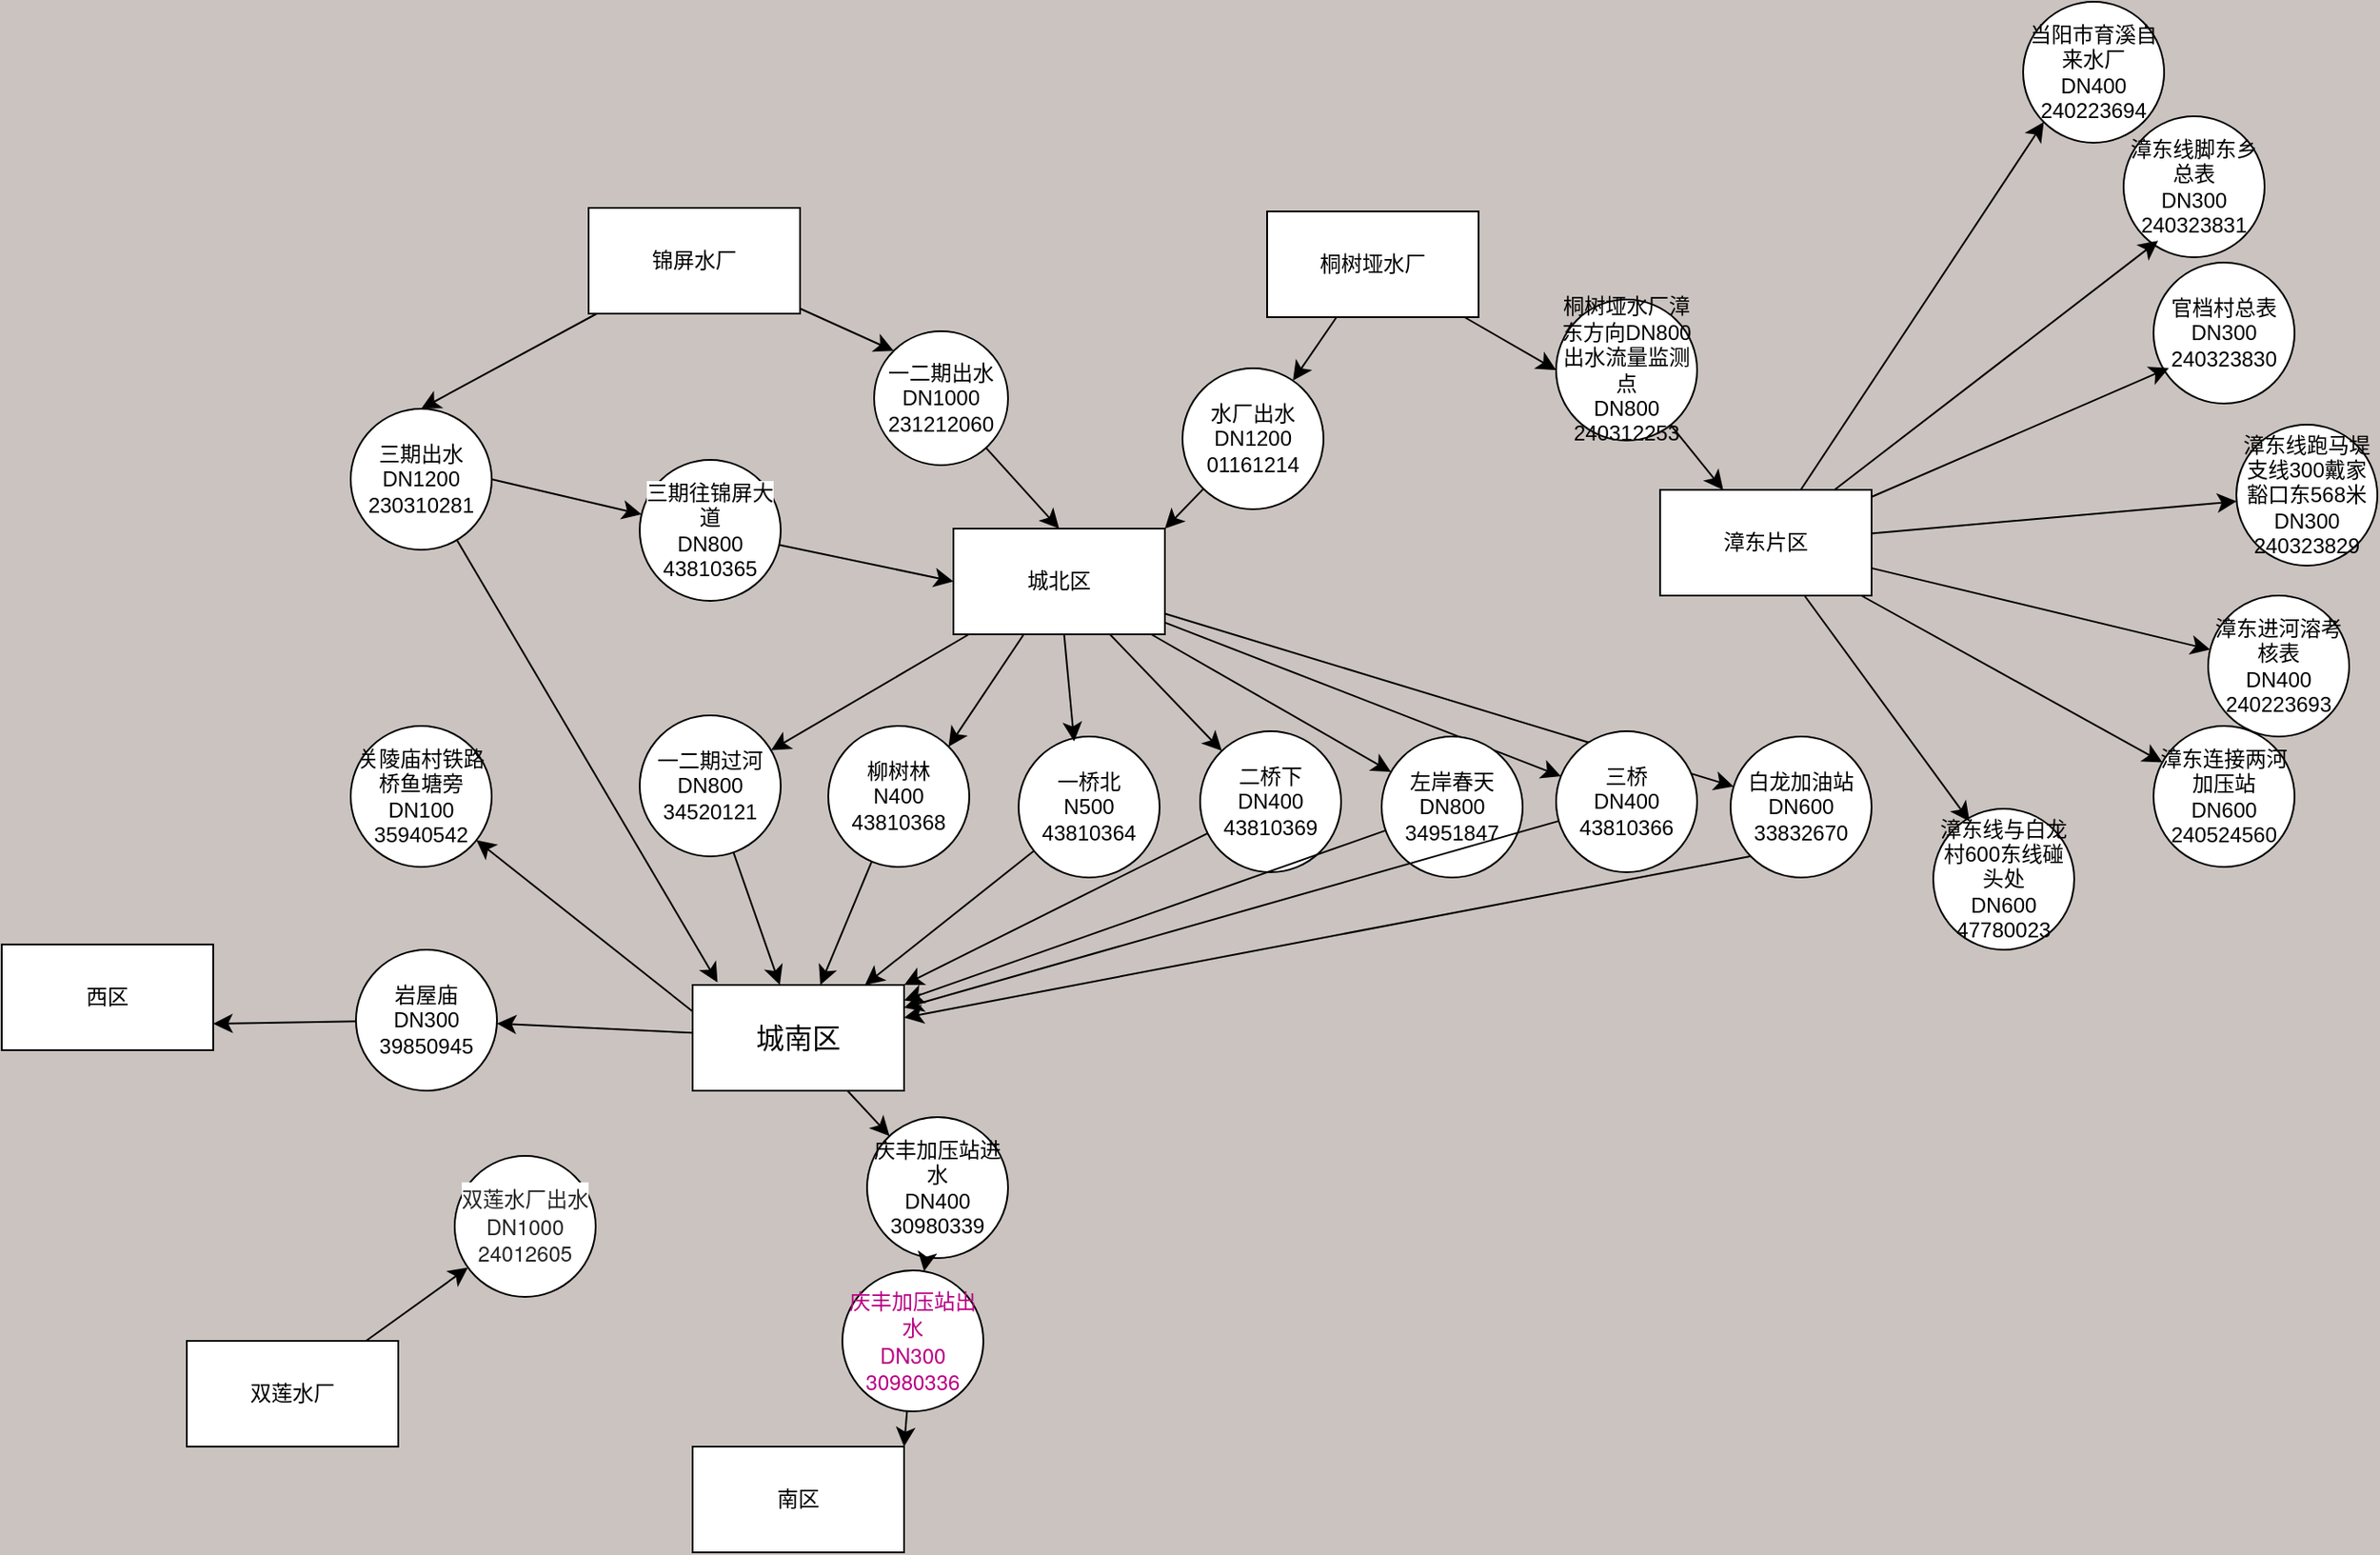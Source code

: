 <mxfile version="27.1.5">
  <diagram name="第 1 页" id="RajWFViMPmjFbBXTySZg">
    <mxGraphModel dx="1592" dy="1539" grid="1" gridSize="10" guides="1" tooltips="1" connect="1" arrows="1" fold="1" page="0" pageScale="1" pageWidth="827" pageHeight="1169" background="light-dark(#cac3bf, #121212)" math="0" shadow="0">
      <root>
        <mxCell id="0" />
        <mxCell id="1" parent="0" />
        <mxCell id="kBxTNqgfzR1XNTAzLRre-33" style="edgeStyle=none;curved=1;rounded=0;orthogonalLoop=1;jettySize=auto;html=1;fontSize=12;startSize=8;endSize=8;" edge="1" parent="1" source="kBxTNqgfzR1XNTAzLRre-1" target="kBxTNqgfzR1XNTAzLRre-26">
          <mxGeometry relative="1" as="geometry" />
        </mxCell>
        <mxCell id="kBxTNqgfzR1XNTAzLRre-34" style="edgeStyle=none;curved=1;rounded=0;orthogonalLoop=1;jettySize=auto;html=1;entryX=1;entryY=0;entryDx=0;entryDy=0;fontSize=12;startSize=8;endSize=8;" edge="1" parent="1" source="kBxTNqgfzR1XNTAzLRre-1" target="kBxTNqgfzR1XNTAzLRre-27">
          <mxGeometry relative="1" as="geometry" />
        </mxCell>
        <mxCell id="kBxTNqgfzR1XNTAzLRre-36" style="edgeStyle=none;curved=1;rounded=0;orthogonalLoop=1;jettySize=auto;html=1;fontSize=12;startSize=8;endSize=8;" edge="1" parent="1" source="kBxTNqgfzR1XNTAzLRre-1" target="kBxTNqgfzR1XNTAzLRre-29">
          <mxGeometry relative="1" as="geometry" />
        </mxCell>
        <mxCell id="kBxTNqgfzR1XNTAzLRre-37" style="edgeStyle=none;curved=1;rounded=0;orthogonalLoop=1;jettySize=auto;html=1;fontSize=12;startSize=8;endSize=8;" edge="1" parent="1" source="kBxTNqgfzR1XNTAzLRre-1" target="kBxTNqgfzR1XNTAzLRre-30">
          <mxGeometry relative="1" as="geometry" />
        </mxCell>
        <mxCell id="kBxTNqgfzR1XNTAzLRre-38" style="edgeStyle=none;curved=1;rounded=0;orthogonalLoop=1;jettySize=auto;html=1;fontSize=12;startSize=8;endSize=8;" edge="1" parent="1" source="kBxTNqgfzR1XNTAzLRre-1" target="kBxTNqgfzR1XNTAzLRre-32">
          <mxGeometry relative="1" as="geometry" />
        </mxCell>
        <mxCell id="kBxTNqgfzR1XNTAzLRre-39" style="edgeStyle=none;curved=1;rounded=0;orthogonalLoop=1;jettySize=auto;html=1;fontSize=12;startSize=8;endSize=8;" edge="1" parent="1" source="kBxTNqgfzR1XNTAzLRre-1" target="kBxTNqgfzR1XNTAzLRre-31">
          <mxGeometry relative="1" as="geometry" />
        </mxCell>
        <mxCell id="kBxTNqgfzR1XNTAzLRre-1" value="城北区" style="rounded=0;whiteSpace=wrap;html=1;" vertex="1" parent="1">
          <mxGeometry x="387" y="-240" width="120" height="60" as="geometry" />
        </mxCell>
        <mxCell id="kBxTNqgfzR1XNTAzLRre-5" value="&lt;div&gt;&lt;br/&gt;&lt;/div&gt;" style="edgeStyle=none;curved=1;rounded=0;orthogonalLoop=1;jettySize=auto;html=1;fontSize=12;startSize=8;endSize=8;entryX=0;entryY=0;entryDx=0;entryDy=0;" edge="1" parent="1" source="kBxTNqgfzR1XNTAzLRre-3" target="kBxTNqgfzR1XNTAzLRre-15">
          <mxGeometry relative="1" as="geometry" />
        </mxCell>
        <mxCell id="kBxTNqgfzR1XNTAzLRre-12" style="edgeStyle=none;curved=1;rounded=0;orthogonalLoop=1;jettySize=auto;html=1;fontSize=12;startSize=8;endSize=8;entryX=0.5;entryY=0;entryDx=0;entryDy=0;" edge="1" parent="1" source="kBxTNqgfzR1XNTAzLRre-3" target="kBxTNqgfzR1XNTAzLRre-19">
          <mxGeometry relative="1" as="geometry">
            <mxPoint x="240" y="-232.462" as="targetPoint" />
          </mxGeometry>
        </mxCell>
        <mxCell id="kBxTNqgfzR1XNTAzLRre-3" value="锦屏水厂" style="whiteSpace=wrap;html=1;rounded=0;glass=0;shadow=0;" vertex="1" parent="1">
          <mxGeometry x="180" y="-422" width="120" height="60" as="geometry" />
        </mxCell>
        <mxCell id="kBxTNqgfzR1XNTAzLRre-23" style="edgeStyle=none;curved=1;rounded=0;orthogonalLoop=1;jettySize=auto;html=1;fontSize=12;startSize=8;endSize=8;" edge="1" parent="1" source="kBxTNqgfzR1XNTAzLRre-4" target="kBxTNqgfzR1XNTAzLRre-24">
          <mxGeometry relative="1" as="geometry">
            <mxPoint x="625" y="-315.538" as="targetPoint" />
          </mxGeometry>
        </mxCell>
        <mxCell id="kBxTNqgfzR1XNTAzLRre-54" style="edgeStyle=none;curved=1;rounded=0;orthogonalLoop=1;jettySize=auto;html=1;fontSize=12;startSize=8;endSize=8;entryX=0;entryY=0.5;entryDx=0;entryDy=0;" edge="1" parent="1" source="kBxTNqgfzR1XNTAzLRre-4" target="kBxTNqgfzR1XNTAzLRre-61">
          <mxGeometry relative="1" as="geometry">
            <mxPoint x="802.88" y="-396.08" as="targetPoint" />
          </mxGeometry>
        </mxCell>
        <mxCell id="kBxTNqgfzR1XNTAzLRre-4" value="桐树垭水厂" style="whiteSpace=wrap;html=1;" vertex="1" parent="1">
          <mxGeometry x="565" y="-420" width="120" height="60" as="geometry" />
        </mxCell>
        <mxCell id="kBxTNqgfzR1XNTAzLRre-50" style="edgeStyle=none;curved=1;rounded=0;orthogonalLoop=1;jettySize=auto;html=1;fontSize=12;startSize=8;endSize=8;" edge="1" parent="1" source="kBxTNqgfzR1XNTAzLRre-8" target="kBxTNqgfzR1XNTAzLRre-49">
          <mxGeometry relative="1" as="geometry" />
        </mxCell>
        <mxCell id="kBxTNqgfzR1XNTAzLRre-51" style="edgeStyle=none;curved=1;rounded=0;orthogonalLoop=1;jettySize=auto;html=1;fontSize=12;startSize=8;endSize=8;" edge="1" parent="1" source="kBxTNqgfzR1XNTAzLRre-8" target="kBxTNqgfzR1XNTAzLRre-48">
          <mxGeometry relative="1" as="geometry" />
        </mxCell>
        <mxCell id="kBxTNqgfzR1XNTAzLRre-52" style="edgeStyle=none;curved=1;rounded=0;orthogonalLoop=1;jettySize=auto;html=1;fontSize=12;startSize=8;endSize=8;exitX=0;exitY=0.25;exitDx=0;exitDy=0;" edge="1" parent="1" source="kBxTNqgfzR1XNTAzLRre-8" target="kBxTNqgfzR1XNTAzLRre-47">
          <mxGeometry relative="1" as="geometry" />
        </mxCell>
        <mxCell id="kBxTNqgfzR1XNTAzLRre-8" value="&lt;span style=&quot;font-size: 16px; text-wrap-mode: nowrap;&quot;&gt;城南区&lt;/span&gt;" style="rounded=0;whiteSpace=wrap;html=1;" vertex="1" parent="1">
          <mxGeometry x="239" y="19" width="120" height="60" as="geometry" />
        </mxCell>
        <mxCell id="kBxTNqgfzR1XNTAzLRre-14" value="" style="endArrow=classic;html=1;rounded=0;fontSize=12;startSize=8;endSize=8;curved=1;exitX=1;exitY=0.5;exitDx=0;exitDy=0;" edge="1" parent="1" source="kBxTNqgfzR1XNTAzLRre-19" target="kBxTNqgfzR1XNTAzLRre-20">
          <mxGeometry width="50" height="50" relative="1" as="geometry">
            <mxPoint x="239.94" y="-246.0" as="sourcePoint" />
            <mxPoint x="239.62" y="-154.44" as="targetPoint" />
          </mxGeometry>
        </mxCell>
        <mxCell id="kBxTNqgfzR1XNTAzLRre-18" style="edgeStyle=none;curved=1;rounded=0;orthogonalLoop=1;jettySize=auto;html=1;entryX=0.5;entryY=0;entryDx=0;entryDy=0;fontSize=12;startSize=8;endSize=8;" edge="1" parent="1" source="kBxTNqgfzR1XNTAzLRre-15" target="kBxTNqgfzR1XNTAzLRre-1">
          <mxGeometry relative="1" as="geometry" />
        </mxCell>
        <mxCell id="kBxTNqgfzR1XNTAzLRre-15" value="&lt;span style=&quot;forced-color-adjust: none; color: rgb(0, 0, 0); font-family: Helvetica; font-size: 12px; font-style: normal; font-variant-ligatures: normal; font-variant-caps: normal; font-weight: 400; letter-spacing: normal; orphans: 2; text-align: center; text-indent: 0px; text-transform: none; widows: 2; word-spacing: 0px; -webkit-text-stroke-width: 0px; white-space: nowrap; text-decoration-thickness: initial; text-decoration-style: initial; text-decoration-color: initial; background-color: light-dark(rgb(255, 255, 255), rgb(18, 18, 18));&quot;&gt;一二期出水&lt;/span&gt;&lt;br style=&quot;forced-color-adjust: none; color: rgb(0, 0, 0); font-family: Helvetica; font-size: 12px; font-style: normal; font-variant-ligatures: normal; font-variant-caps: normal; font-weight: 400; letter-spacing: normal; orphans: 2; text-align: center; text-indent: 0px; text-transform: none; widows: 2; word-spacing: 0px; -webkit-text-stroke-width: 0px; white-space: nowrap; background-color: rgb(236, 236, 236); text-decoration-thickness: initial; text-decoration-style: initial; text-decoration-color: initial;&quot;&gt;&lt;span style=&quot;forced-color-adjust: none; color: rgb(0, 0, 0); font-family: Helvetica; font-size: 12px; font-style: normal; font-variant-ligatures: normal; font-variant-caps: normal; font-weight: 400; letter-spacing: normal; orphans: 2; text-align: center; text-indent: 0px; text-transform: none; widows: 2; word-spacing: 0px; -webkit-text-stroke-width: 0px; white-space: nowrap; text-decoration-thickness: initial; text-decoration-style: initial; text-decoration-color: initial; background-color: light-dark(rgb(255, 255, 255), rgb(18, 18, 18));&quot;&gt;DN1000&lt;/span&gt;&lt;div&gt;&lt;span style=&quot;forced-color-adjust: none; color: rgb(0, 0, 0); font-family: Helvetica; font-size: 12px; font-style: normal; font-variant-ligatures: normal; font-variant-caps: normal; font-weight: 400; letter-spacing: normal; orphans: 2; text-align: center; text-indent: 0px; text-transform: none; widows: 2; word-spacing: 0px; -webkit-text-stroke-width: 0px; white-space: nowrap; text-decoration-thickness: initial; text-decoration-style: initial; text-decoration-color: initial; background-color: light-dark(rgb(255, 255, 255), rgb(18, 18, 18));&quot;&gt;231212060&lt;/span&gt;&lt;br&gt;&lt;/div&gt;" style="ellipse;whiteSpace=wrap;html=1;aspect=fixed;" vertex="1" parent="1">
          <mxGeometry x="342" y="-352" width="76" height="76" as="geometry" />
        </mxCell>
        <mxCell id="kBxTNqgfzR1XNTAzLRre-22" style="edgeStyle=none;curved=1;rounded=0;orthogonalLoop=1;jettySize=auto;html=1;fontSize=12;startSize=8;endSize=8;entryX=0.118;entryY=-0.025;entryDx=0;entryDy=0;entryPerimeter=0;" edge="1" parent="1" source="kBxTNqgfzR1XNTAzLRre-19" target="kBxTNqgfzR1XNTAzLRre-8">
          <mxGeometry relative="1" as="geometry" />
        </mxCell>
        <mxCell id="kBxTNqgfzR1XNTAzLRre-19" value="&lt;div&gt;三期出水&lt;/div&gt;&lt;div&gt;DN1200&lt;/div&gt;&lt;div&gt;230310281&lt;/div&gt;" style="ellipse;whiteSpace=wrap;html=1;aspect=fixed;" vertex="1" parent="1">
          <mxGeometry x="45" y="-308" width="80" height="80" as="geometry" />
        </mxCell>
        <mxCell id="kBxTNqgfzR1XNTAzLRre-21" style="edgeStyle=none;curved=1;rounded=0;orthogonalLoop=1;jettySize=auto;html=1;entryX=0;entryY=0.5;entryDx=0;entryDy=0;fontSize=12;startSize=8;endSize=8;" edge="1" parent="1" source="kBxTNqgfzR1XNTAzLRre-20" target="kBxTNqgfzR1XNTAzLRre-1">
          <mxGeometry relative="1" as="geometry" />
        </mxCell>
        <mxCell id="kBxTNqgfzR1XNTAzLRre-20" value="&lt;span style=&quot;text-wrap-mode: nowrap; background-color: rgb(255, 255, 255);&quot;&gt;三期往锦屏大道&lt;/span&gt;&lt;br style=&quot;text-wrap-mode: nowrap;&quot;&gt;&lt;span style=&quot;text-wrap-mode: nowrap; background-color: rgb(255, 255, 255);&quot;&gt;DN800&lt;/span&gt;&lt;br style=&quot;text-wrap-mode: nowrap;&quot;&gt;&lt;span style=&quot;text-wrap-mode: nowrap; background-color: rgb(255, 255, 255);&quot;&gt;43810365&lt;/span&gt;" style="ellipse;whiteSpace=wrap;html=1;aspect=fixed;" vertex="1" parent="1">
          <mxGeometry x="209.0" y="-279.0" width="80" height="80" as="geometry" />
        </mxCell>
        <mxCell id="kBxTNqgfzR1XNTAzLRre-25" style="edgeStyle=none;curved=1;rounded=0;orthogonalLoop=1;jettySize=auto;html=1;entryX=1;entryY=0;entryDx=0;entryDy=0;fontSize=12;startSize=8;endSize=8;" edge="1" parent="1" source="kBxTNqgfzR1XNTAzLRre-24" target="kBxTNqgfzR1XNTAzLRre-1">
          <mxGeometry relative="1" as="geometry" />
        </mxCell>
        <mxCell id="kBxTNqgfzR1XNTAzLRre-24" value="&lt;div&gt;水厂出水&lt;/div&gt;&lt;div&gt;DN1200&lt;/div&gt;&lt;div&gt;01161214&lt;/div&gt;" style="ellipse;whiteSpace=wrap;html=1;aspect=fixed;" vertex="1" parent="1">
          <mxGeometry x="517" y="-330.998" width="80" height="80" as="geometry" />
        </mxCell>
        <mxCell id="kBxTNqgfzR1XNTAzLRre-40" style="edgeStyle=none;curved=1;rounded=0;orthogonalLoop=1;jettySize=auto;html=1;fontSize=12;startSize=8;endSize=8;" edge="1" parent="1" source="kBxTNqgfzR1XNTAzLRre-26" target="kBxTNqgfzR1XNTAzLRre-8">
          <mxGeometry relative="1" as="geometry" />
        </mxCell>
        <mxCell id="kBxTNqgfzR1XNTAzLRre-26" value="&lt;div&gt;一二期过河&lt;/div&gt;&lt;div&gt;DN800&lt;/div&gt;&lt;div&gt;34520121&lt;/div&gt;" style="ellipse;whiteSpace=wrap;html=1;aspect=fixed;direction=south;" vertex="1" parent="1">
          <mxGeometry x="209" y="-134" width="80" height="80" as="geometry" />
        </mxCell>
        <mxCell id="kBxTNqgfzR1XNTAzLRre-41" style="edgeStyle=none;curved=1;rounded=0;orthogonalLoop=1;jettySize=auto;html=1;fontSize=12;startSize=8;endSize=8;" edge="1" parent="1" source="kBxTNqgfzR1XNTAzLRre-27" target="kBxTNqgfzR1XNTAzLRre-8">
          <mxGeometry relative="1" as="geometry" />
        </mxCell>
        <mxCell id="kBxTNqgfzR1XNTAzLRre-27" value="&lt;div&gt;柳树林&lt;/div&gt;&lt;div&gt;N400&lt;/div&gt;&lt;div&gt;43810368&lt;/div&gt;" style="ellipse;whiteSpace=wrap;html=1;aspect=fixed;" vertex="1" parent="1">
          <mxGeometry x="316" y="-128" width="80" height="80" as="geometry" />
        </mxCell>
        <mxCell id="kBxTNqgfzR1XNTAzLRre-42" style="edgeStyle=none;curved=1;rounded=0;orthogonalLoop=1;jettySize=auto;html=1;fontSize=12;startSize=8;endSize=8;" edge="1" parent="1" source="kBxTNqgfzR1XNTAzLRre-28" target="kBxTNqgfzR1XNTAzLRre-8">
          <mxGeometry relative="1" as="geometry" />
        </mxCell>
        <mxCell id="kBxTNqgfzR1XNTAzLRre-28" value="&lt;div&gt;一桥北&lt;/div&gt;&lt;div&gt;N500&lt;/div&gt;&lt;div&gt;43810364&lt;/div&gt;" style="ellipse;whiteSpace=wrap;html=1;aspect=fixed;" vertex="1" parent="1">
          <mxGeometry x="424" y="-122" width="80" height="80" as="geometry" />
        </mxCell>
        <mxCell id="kBxTNqgfzR1XNTAzLRre-43" style="edgeStyle=none;curved=1;rounded=0;orthogonalLoop=1;jettySize=auto;html=1;fontSize=12;startSize=8;endSize=8;" edge="1" parent="1" source="kBxTNqgfzR1XNTAzLRre-29" target="kBxTNqgfzR1XNTAzLRre-8">
          <mxGeometry relative="1" as="geometry" />
        </mxCell>
        <mxCell id="kBxTNqgfzR1XNTAzLRre-29" value="&lt;div&gt;二桥下&lt;/div&gt;&lt;div&gt;DN400&lt;/div&gt;&lt;div&gt;43810369&lt;/div&gt;" style="ellipse;whiteSpace=wrap;html=1;aspect=fixed;" vertex="1" parent="1">
          <mxGeometry x="527" y="-125" width="80" height="80" as="geometry" />
        </mxCell>
        <mxCell id="kBxTNqgfzR1XNTAzLRre-44" style="edgeStyle=none;curved=1;rounded=0;orthogonalLoop=1;jettySize=auto;html=1;fontSize=12;startSize=8;endSize=8;" edge="1" parent="1" source="kBxTNqgfzR1XNTAzLRre-30" target="kBxTNqgfzR1XNTAzLRre-8">
          <mxGeometry relative="1" as="geometry" />
        </mxCell>
        <mxCell id="kBxTNqgfzR1XNTAzLRre-30" value="&lt;div&gt;左岸春天&lt;/div&gt;&lt;div&gt;DN800&lt;/div&gt;&lt;div&gt;34951847&lt;/div&gt;" style="ellipse;whiteSpace=wrap;html=1;aspect=fixed;" vertex="1" parent="1">
          <mxGeometry x="630" y="-122" width="80" height="80" as="geometry" />
        </mxCell>
        <mxCell id="kBxTNqgfzR1XNTAzLRre-31" value="&lt;div&gt;白龙加油站&lt;/div&gt;&lt;div&gt;DN600&lt;/div&gt;&lt;div&gt;33832670&lt;/div&gt;" style="ellipse;whiteSpace=wrap;html=1;aspect=fixed;" vertex="1" parent="1">
          <mxGeometry x="828" y="-122" width="80" height="80" as="geometry" />
        </mxCell>
        <mxCell id="kBxTNqgfzR1XNTAzLRre-45" style="edgeStyle=none;curved=1;rounded=0;orthogonalLoop=1;jettySize=auto;html=1;fontSize=12;startSize=8;endSize=8;" edge="1" parent="1" source="kBxTNqgfzR1XNTAzLRre-32" target="kBxTNqgfzR1XNTAzLRre-8">
          <mxGeometry relative="1" as="geometry" />
        </mxCell>
        <mxCell id="kBxTNqgfzR1XNTAzLRre-32" value="&lt;div&gt;三桥&lt;/div&gt;&lt;div&gt;DN400&lt;/div&gt;&lt;div&gt;43810366&lt;/div&gt;" style="ellipse;whiteSpace=wrap;html=1;aspect=fixed;" vertex="1" parent="1">
          <mxGeometry x="729" y="-125" width="80" height="80" as="geometry" />
        </mxCell>
        <mxCell id="kBxTNqgfzR1XNTAzLRre-35" style="edgeStyle=none;curved=1;rounded=0;orthogonalLoop=1;jettySize=auto;html=1;entryX=0.394;entryY=0.035;entryDx=0;entryDy=0;entryPerimeter=0;fontSize=12;startSize=8;endSize=8;" edge="1" parent="1" source="kBxTNqgfzR1XNTAzLRre-1" target="kBxTNqgfzR1XNTAzLRre-28">
          <mxGeometry relative="1" as="geometry" />
        </mxCell>
        <mxCell id="kBxTNqgfzR1XNTAzLRre-46" style="edgeStyle=none;curved=1;rounded=0;orthogonalLoop=1;jettySize=auto;html=1;fontSize=12;startSize=8;endSize=8;" edge="1" parent="1" target="kBxTNqgfzR1XNTAzLRre-8">
          <mxGeometry relative="1" as="geometry">
            <mxPoint x="839.003" y="-54.002" as="sourcePoint" />
            <mxPoint x="370.0" y="69.234" as="targetPoint" />
          </mxGeometry>
        </mxCell>
        <mxCell id="kBxTNqgfzR1XNTAzLRre-47" value="&lt;div&gt;关陵庙村铁路桥鱼塘旁&lt;/div&gt;&lt;div&gt;DN100&lt;/div&gt;&lt;div&gt;35940542&lt;/div&gt;" style="ellipse;whiteSpace=wrap;html=1;aspect=fixed;" vertex="1" parent="1">
          <mxGeometry x="45" y="-128" width="80" height="80" as="geometry" />
        </mxCell>
        <mxCell id="kBxTNqgfzR1XNTAzLRre-76" style="edgeStyle=none;curved=1;rounded=0;orthogonalLoop=1;jettySize=auto;html=1;entryX=1;entryY=0.75;entryDx=0;entryDy=0;fontSize=12;startSize=8;endSize=8;" edge="1" parent="1" source="kBxTNqgfzR1XNTAzLRre-48" target="kBxTNqgfzR1XNTAzLRre-75">
          <mxGeometry relative="1" as="geometry" />
        </mxCell>
        <mxCell id="kBxTNqgfzR1XNTAzLRre-48" value="&lt;div&gt;岩屋庙&lt;/div&gt;&lt;div&gt;DN300&lt;/div&gt;&lt;div&gt;39850945&lt;/div&gt;" style="ellipse;whiteSpace=wrap;html=1;aspect=fixed;" vertex="1" parent="1">
          <mxGeometry x="48" y="-1" width="80" height="80" as="geometry" />
        </mxCell>
        <mxCell id="kBxTNqgfzR1XNTAzLRre-49" value="&lt;div&gt;庆丰加压站进水&lt;/div&gt;&lt;div&gt;DN400&lt;/div&gt;&lt;div&gt;30980339&lt;/div&gt;" style="ellipse;whiteSpace=wrap;html=1;aspect=fixed;" vertex="1" parent="1">
          <mxGeometry x="338" y="94" width="80" height="80" as="geometry" />
        </mxCell>
        <mxCell id="kBxTNqgfzR1XNTAzLRre-65" style="edgeStyle=none;curved=1;rounded=0;orthogonalLoop=1;jettySize=auto;html=1;entryX=0;entryY=1;entryDx=0;entryDy=0;fontSize=12;startSize=8;endSize=8;" edge="1" parent="1" source="kBxTNqgfzR1XNTAzLRre-53" target="kBxTNqgfzR1XNTAzLRre-59">
          <mxGeometry relative="1" as="geometry" />
        </mxCell>
        <mxCell id="kBxTNqgfzR1XNTAzLRre-68" style="edgeStyle=none;curved=1;rounded=0;orthogonalLoop=1;jettySize=auto;html=1;fontSize=12;startSize=8;endSize=8;" edge="1" parent="1" source="kBxTNqgfzR1XNTAzLRre-53" target="kBxTNqgfzR1XNTAzLRre-64">
          <mxGeometry relative="1" as="geometry" />
        </mxCell>
        <mxCell id="kBxTNqgfzR1XNTAzLRre-69" style="edgeStyle=none;curved=1;rounded=0;orthogonalLoop=1;jettySize=auto;html=1;fontSize=12;startSize=8;endSize=8;" edge="1" parent="1" source="kBxTNqgfzR1XNTAzLRre-53" target="kBxTNqgfzR1XNTAzLRre-63">
          <mxGeometry relative="1" as="geometry" />
        </mxCell>
        <mxCell id="kBxTNqgfzR1XNTAzLRre-70" style="edgeStyle=none;curved=1;rounded=0;orthogonalLoop=1;jettySize=auto;html=1;fontSize=12;startSize=8;endSize=8;" edge="1" parent="1" source="kBxTNqgfzR1XNTAzLRre-53" target="kBxTNqgfzR1XNTAzLRre-60">
          <mxGeometry relative="1" as="geometry" />
        </mxCell>
        <mxCell id="kBxTNqgfzR1XNTAzLRre-53" value="漳东片区" style="rounded=0;whiteSpace=wrap;html=1;" vertex="1" parent="1">
          <mxGeometry x="788" y="-262" width="120" height="60" as="geometry" />
        </mxCell>
        <mxCell id="kBxTNqgfzR1XNTAzLRre-56" style="edgeStyle=none;curved=1;rounded=0;orthogonalLoop=1;jettySize=auto;html=1;fontSize=12;startSize=8;endSize=8;" edge="1" parent="1" source="kBxTNqgfzR1XNTAzLRre-61" target="kBxTNqgfzR1XNTAzLRre-53">
          <mxGeometry relative="1" as="geometry">
            <mxPoint x="875.081" y="-374.535" as="sourcePoint" />
          </mxGeometry>
        </mxCell>
        <mxCell id="kBxTNqgfzR1XNTAzLRre-57" value="&lt;div&gt;漳东线脚东乡总表&lt;/div&gt;&lt;div&gt;DN300&lt;/div&gt;&lt;div&gt;240323831&lt;/div&gt;" style="ellipse;whiteSpace=wrap;html=1;aspect=fixed;" vertex="1" parent="1">
          <mxGeometry x="1051" y="-474" width="80" height="80" as="geometry" />
        </mxCell>
        <mxCell id="kBxTNqgfzR1XNTAzLRre-58" value="&lt;div&gt;官档村总表&lt;/div&gt;&lt;div&gt;DN300&lt;/div&gt;&lt;div&gt;240323830&lt;/div&gt;" style="ellipse;whiteSpace=wrap;html=1;aspect=fixed;" vertex="1" parent="1">
          <mxGeometry x="1068" y="-391" width="80" height="80" as="geometry" />
        </mxCell>
        <mxCell id="kBxTNqgfzR1XNTAzLRre-59" value="&lt;div&gt;当阳市育溪自来水厂&lt;/div&gt;&lt;div&gt;DN400&lt;/div&gt;&lt;div&gt;240223694&lt;/div&gt;" style="ellipse;whiteSpace=wrap;html=1;aspect=fixed;" vertex="1" parent="1">
          <mxGeometry x="994" y="-539" width="80" height="80" as="geometry" />
        </mxCell>
        <mxCell id="kBxTNqgfzR1XNTAzLRre-60" value="&lt;div&gt;漳东连接两河加压站&lt;/div&gt;&lt;div&gt;DN600&lt;/div&gt;&lt;div&gt;240524560&lt;/div&gt;" style="ellipse;whiteSpace=wrap;html=1;aspect=fixed;" vertex="1" parent="1">
          <mxGeometry x="1068" y="-128" width="80" height="80" as="geometry" />
        </mxCell>
        <mxCell id="kBxTNqgfzR1XNTAzLRre-61" value="&lt;div&gt;桐树垭水厂漳东方向DN800出水流量监测点&lt;/div&gt;&lt;div&gt;DN800&lt;/div&gt;&lt;div&gt;240312253&lt;/div&gt;" style="ellipse;whiteSpace=wrap;html=1;aspect=fixed;" vertex="1" parent="1">
          <mxGeometry x="729" y="-370" width="80" height="80" as="geometry" />
        </mxCell>
        <mxCell id="kBxTNqgfzR1XNTAzLRre-62" value="&lt;div&gt;漳东线与白龙村600东线碰头处&lt;/div&gt;&lt;div&gt;DN600&lt;/div&gt;&lt;div&gt;47780023&lt;/div&gt;" style="ellipse;whiteSpace=wrap;html=1;aspect=fixed;" vertex="1" parent="1">
          <mxGeometry x="943" y="-81" width="80" height="80" as="geometry" />
        </mxCell>
        <mxCell id="kBxTNqgfzR1XNTAzLRre-63" value="&lt;div&gt;漳东进河溶考核表&lt;/div&gt;&lt;div&gt;DN400&lt;/div&gt;&lt;div&gt;240223693&lt;/div&gt;" style="ellipse;whiteSpace=wrap;html=1;aspect=fixed;" vertex="1" parent="1">
          <mxGeometry x="1099" y="-202" width="80" height="80" as="geometry" />
        </mxCell>
        <mxCell id="kBxTNqgfzR1XNTAzLRre-64" value="&lt;div&gt;漳东线跑马堤支线300戴家豁口东568米&lt;/div&gt;&lt;div&gt;DN300&lt;/div&gt;&lt;div&gt;240323829&lt;/div&gt;" style="ellipse;whiteSpace=wrap;html=1;aspect=fixed;" vertex="1" parent="1">
          <mxGeometry x="1115" y="-299" width="80" height="80" as="geometry" />
        </mxCell>
        <mxCell id="kBxTNqgfzR1XNTAzLRre-66" style="edgeStyle=none;curved=1;rounded=0;orthogonalLoop=1;jettySize=auto;html=1;entryX=0.245;entryY=0.883;entryDx=0;entryDy=0;entryPerimeter=0;fontSize=12;startSize=8;endSize=8;" edge="1" parent="1" source="kBxTNqgfzR1XNTAzLRre-53" target="kBxTNqgfzR1XNTAzLRre-57">
          <mxGeometry relative="1" as="geometry" />
        </mxCell>
        <mxCell id="kBxTNqgfzR1XNTAzLRre-67" style="edgeStyle=none;curved=1;rounded=0;orthogonalLoop=1;jettySize=auto;html=1;entryX=0.109;entryY=0.748;entryDx=0;entryDy=0;entryPerimeter=0;fontSize=12;startSize=8;endSize=8;" edge="1" parent="1" source="kBxTNqgfzR1XNTAzLRre-53" target="kBxTNqgfzR1XNTAzLRre-58">
          <mxGeometry relative="1" as="geometry" />
        </mxCell>
        <mxCell id="kBxTNqgfzR1XNTAzLRre-71" style="edgeStyle=none;curved=1;rounded=0;orthogonalLoop=1;jettySize=auto;html=1;entryX=0.258;entryY=0.09;entryDx=0;entryDy=0;entryPerimeter=0;fontSize=12;startSize=8;endSize=8;" edge="1" parent="1" source="kBxTNqgfzR1XNTAzLRre-53" target="kBxTNqgfzR1XNTAzLRre-62">
          <mxGeometry relative="1" as="geometry" />
        </mxCell>
        <mxCell id="kBxTNqgfzR1XNTAzLRre-72" value="南区" style="whiteSpace=wrap;html=1;" vertex="1" parent="1">
          <mxGeometry x="239" y="281" width="120" height="60" as="geometry" />
        </mxCell>
        <mxCell id="kBxTNqgfzR1XNTAzLRre-75" value="西区" style="whiteSpace=wrap;html=1;" vertex="1" parent="1">
          <mxGeometry x="-153" y="-4" width="120" height="60" as="geometry" />
        </mxCell>
        <mxCell id="kBxTNqgfzR1XNTAzLRre-79" style="edgeStyle=none;curved=1;rounded=0;orthogonalLoop=1;jettySize=auto;html=1;entryX=1;entryY=0;entryDx=0;entryDy=0;fontSize=12;startSize=8;endSize=8;" edge="1" parent="1" source="kBxTNqgfzR1XNTAzLRre-77" target="kBxTNqgfzR1XNTAzLRre-72">
          <mxGeometry relative="1" as="geometry" />
        </mxCell>
        <mxCell id="kBxTNqgfzR1XNTAzLRre-77" value="&lt;div style=&quot;&quot;&gt;&lt;font face=&quot;Helvetica Neue, Helvetica, PingFang SC, Tahoma, Arial, sans-serif&quot; color=&quot;rgba(0, 0, 0, 0.85)&quot;&gt;庆丰加压站出水&lt;/font&gt;&lt;/div&gt;&lt;div style=&quot;&quot;&gt;&lt;font face=&quot;Helvetica Neue, Helvetica, PingFang SC, Tahoma, Arial, sans-serif&quot; color=&quot;rgba(0, 0, 0, 0.85)&quot;&gt;DN300&lt;/font&gt;&lt;/div&gt;&lt;div style=&quot;&quot;&gt;&lt;font face=&quot;Helvetica Neue, Helvetica, PingFang SC, Tahoma, Arial, sans-serif&quot; color=&quot;rgba(0, 0, 0, 0.85)&quot;&gt;30980336&lt;/font&gt;&lt;/div&gt;" style="ellipse;whiteSpace=wrap;html=1;aspect=fixed;align=center;" vertex="1" parent="1">
          <mxGeometry x="324" y="181" width="80" height="80" as="geometry" />
        </mxCell>
        <mxCell id="kBxTNqgfzR1XNTAzLRre-78" style="edgeStyle=none;curved=1;rounded=0;orthogonalLoop=1;jettySize=auto;html=1;fontSize=12;startSize=8;endSize=8;" edge="1" parent="1" source="kBxTNqgfzR1XNTAzLRre-49" target="kBxTNqgfzR1XNTAzLRre-77">
          <mxGeometry relative="1" as="geometry" />
        </mxCell>
        <mxCell id="kBxTNqgfzR1XNTAzLRre-82" style="edgeStyle=none;curved=1;rounded=0;orthogonalLoop=1;jettySize=auto;html=1;fontSize=12;startSize=8;endSize=8;" edge="1" parent="1" source="kBxTNqgfzR1XNTAzLRre-80" target="kBxTNqgfzR1XNTAzLRre-81">
          <mxGeometry relative="1" as="geometry" />
        </mxCell>
        <mxCell id="kBxTNqgfzR1XNTAzLRre-80" value="双莲水厂" style="whiteSpace=wrap;html=1;" vertex="1" parent="1">
          <mxGeometry x="-48" y="221" width="120" height="60" as="geometry" />
        </mxCell>
        <mxCell id="kBxTNqgfzR1XNTAzLRre-81" value="&lt;div&gt;&lt;span style=&quot;background-color: rgb(255, 255, 255); color: rgba(0, 0, 0, 0.85); font-family: &amp;quot;Helvetica Neue&amp;quot;, Helvetica, &amp;quot;PingFang SC&amp;quot;, Tahoma, Arial, sans-serif; text-align: left; text-wrap-mode: nowrap;&quot;&gt;双莲水厂出水&lt;/span&gt;&lt;span style=&quot;background-color: light-dark(rgb(255, 255, 255), rgb(18, 18, 18)); color: light-dark(rgba(0, 0, 0, 0.85), rgb(237, 237, 237)); font-family: &amp;quot;Helvetica Neue&amp;quot;, Helvetica, &amp;quot;PingFang SC&amp;quot;, Tahoma, Arial, sans-serif; text-align: left;&quot;&gt;DN1000&lt;/span&gt;&lt;/div&gt;&lt;div&gt;&lt;span style=&quot;color: rgba(0, 0, 0, 0.85); font-family: &amp;quot;Helvetica Neue&amp;quot;, Helvetica, &amp;quot;PingFang SC&amp;quot;, Tahoma, Arial, sans-serif; text-align: left; background-color: rgb(255, 255, 255);&quot;&gt;24012605&lt;/span&gt;&lt;/div&gt;" style="ellipse;whiteSpace=wrap;html=1;aspect=fixed;" vertex="1" parent="1">
          <mxGeometry x="104" y="116" width="80" height="80" as="geometry" />
        </mxCell>
      </root>
    </mxGraphModel>
  </diagram>
</mxfile>
